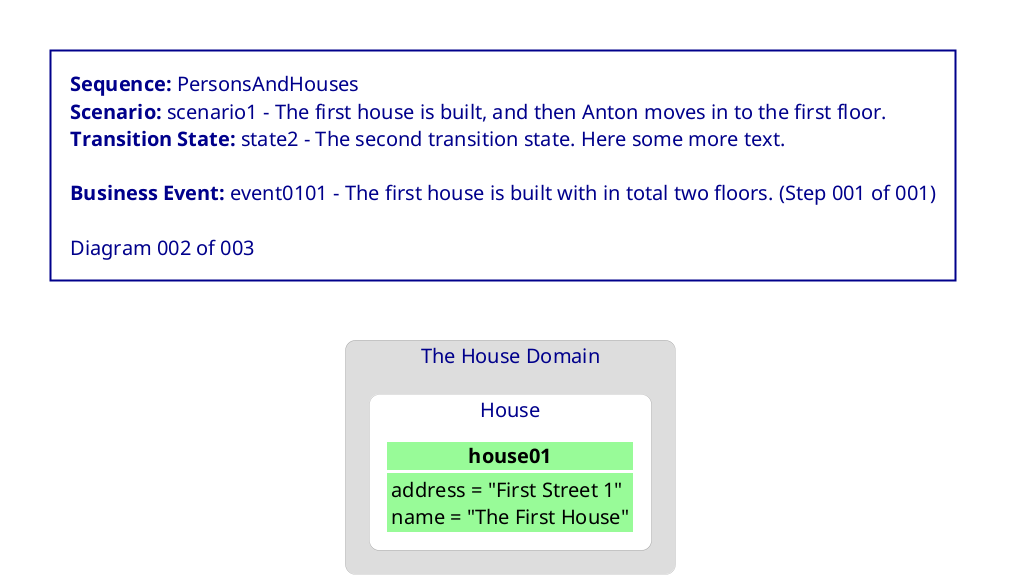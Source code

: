 @startuml PersonsAndHouses_scenario1_state2_002_event0101_001

<style>
    Shadowing false
    Rectangle {
        FontSize 18
        FontStyle bold
        HorizontalAlignment left
        LineThickness 0
        RoundCorner 20
    }
    Object {
        FontSize 20
        FontStyle normal
        HorizontalAlignment left
        LineColor white
        LineThickness 3
        RoundCorner 20
    }
    Arrow {
        LineThickness 3
    }
    Title {
        BackgroundColor white
        FontColor darkblue
        FontSize 20
        FontStyle normal
        HorizontalAlignment left
        LineColor darkblue
        LineThickness 2
        Margin 50
        Padding 20
    }
</style>

title \
<b>Sequence:</b> PersonsAndHouses\n\
<b>Scenario:</b> scenario1 - The first house is built, and then Anton moves in to the first floor.\n\
<b>Transition State:</b> state2 - The second transition state. Here some more text.\n\n\
<b>Business Event:</b> event0101 - The first house is built with in total two floors. (Step 001 of 001)\n\n\
Diagram 002 of 003

rectangle "The House Domain" as housedomain #DDDDDD {
    rectangle "House" as housedomain_houseclass #white {
        object "<color:black><b>house01</b></color>" as housedomain_houseclass_house01 #palegreen {
            <color:black>address = "First Street 1"</color>
            <color:black>name = "The First House"</color>
        }
    }
}


@enduml
